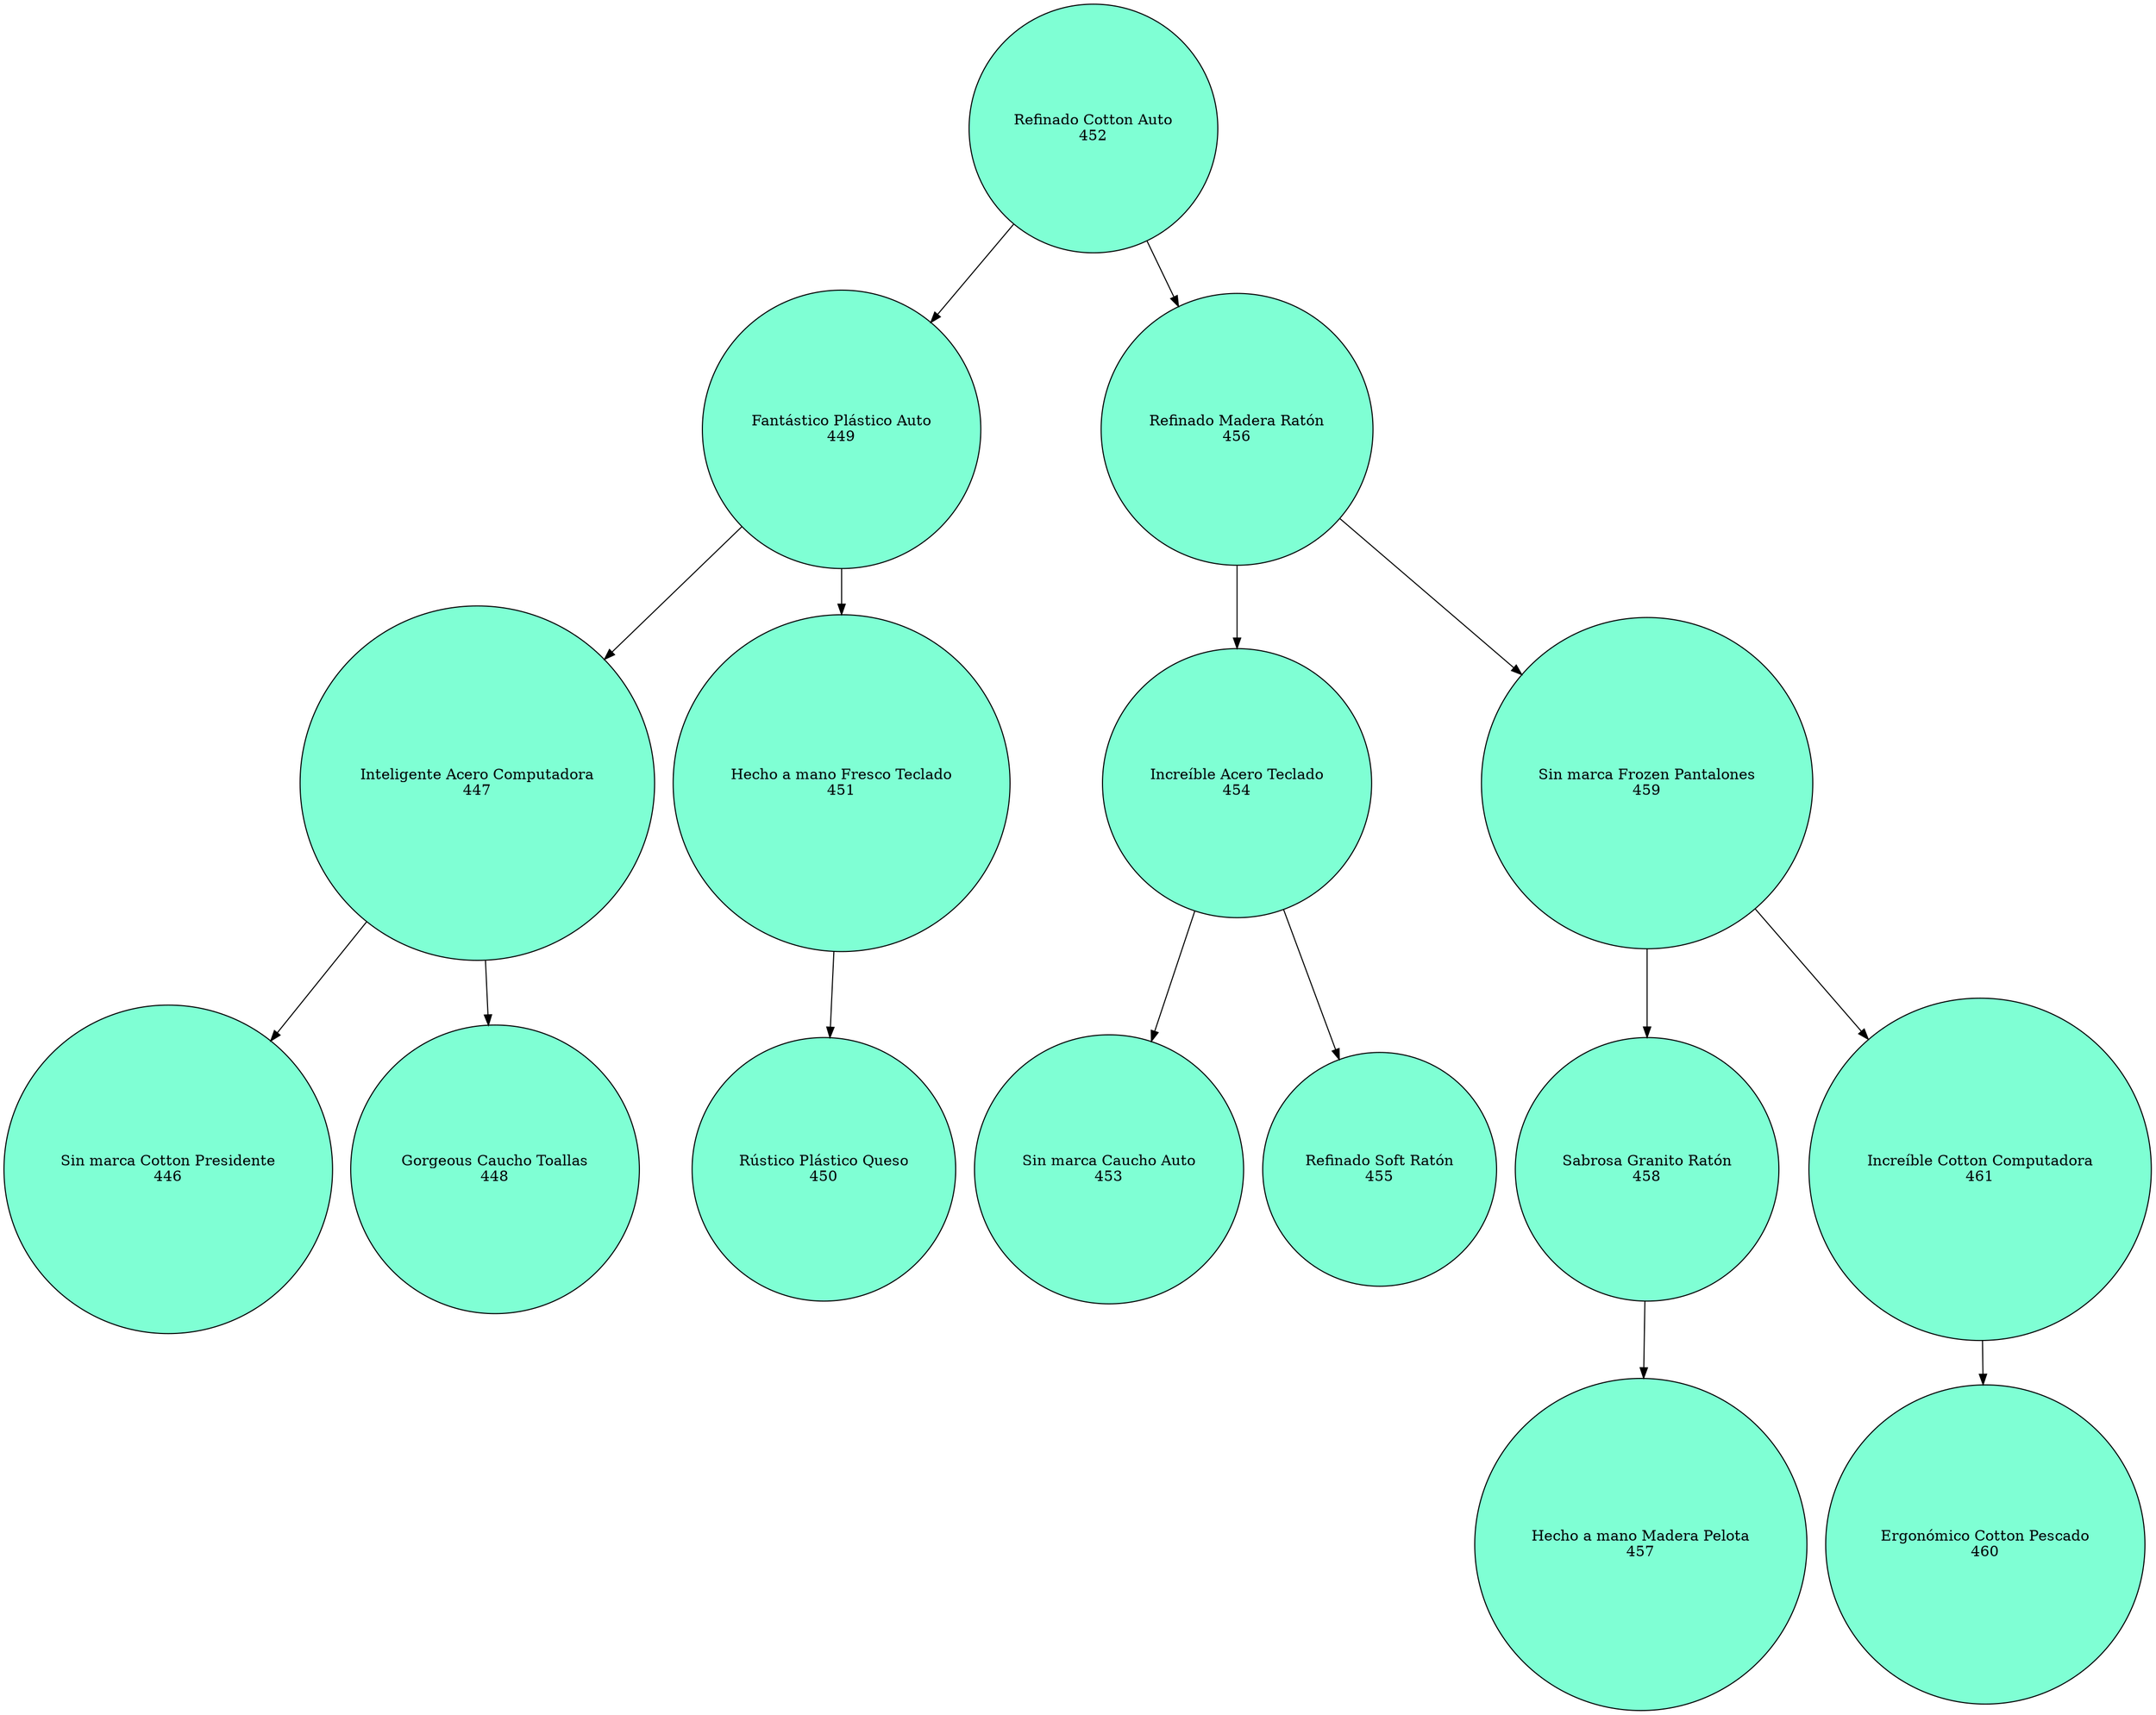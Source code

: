 digraph G{
node [shape=circle style=filled];
"0xc000006010"[label="Refinado Cotton Auto
452" fillcolor=aquamarine];
"0xc000006010" -> "0xc000050e40";
"0xc000006010" -> "0xc000050e48";
"0xc000050e40"[label="Fantástico Plástico Auto
449" fillcolor=aquamarine];
"0xc000050e40" -> "0xc000051340";
"0xc000050e40" -> "0xc000051348";
"0xc000051340"[label="Inteligente Acero Computadora
447" fillcolor=aquamarine];
"0xc000051340" -> "0xc0000510c0";
"0xc000051340" -> "0xc0000510c8";
"0xc0000510c0"[label="Sin marca Cotton Presidente
446" fillcolor=aquamarine];
"0xc0000510c8"[label="Gorgeous Caucho Toallas
448" fillcolor=aquamarine];
"0xc000051348"[label="Hecho a mano Fresco Teclado
451" fillcolor=aquamarine];
"0xc000051348" -> "0xc0000513e0";
"0xc0000513e0"[label="Rústico Plástico Queso
450" fillcolor=aquamarine];
"0xc000050e48"[label="Refinado Madera Ratón
456" fillcolor=aquamarine];
"0xc000050e48" -> "0xc000050d00";
"0xc000050e48" -> "0xc000050d08";
"0xc000050d00"[label="Increíble Acero Teclado
454" fillcolor=aquamarine];
"0xc000050d00" -> "0xc000051160";
"0xc000050d00" -> "0xc000051168";
"0xc000051160"[label="Sin marca Caucho Auto
453" fillcolor=aquamarine];
"0xc000051168"[label="Refinado Soft Ratón
455" fillcolor=aquamarine];
"0xc000050d08"[label="Sin marca Frozen Pantalones
459" fillcolor=aquamarine];
"0xc000050d08" -> "0xc0000512a0";
"0xc000050d08" -> "0xc0000512a8";
"0xc0000512a0"[label="Sabrosa Granito Ratón
458" fillcolor=aquamarine];
"0xc0000512a0" -> "0xc000050f80";
"0xc000050f80"[label="Hecho a mano Madera Pelota
457" fillcolor=aquamarine];
"0xc0000512a8"[label="Increíble Cotton Computadora
461" fillcolor=aquamarine];
"0xc0000512a8" -> "0xc000051200";
"0xc000051200"[label="Ergonómico Cotton Pescado
460" fillcolor=aquamarine];

}
